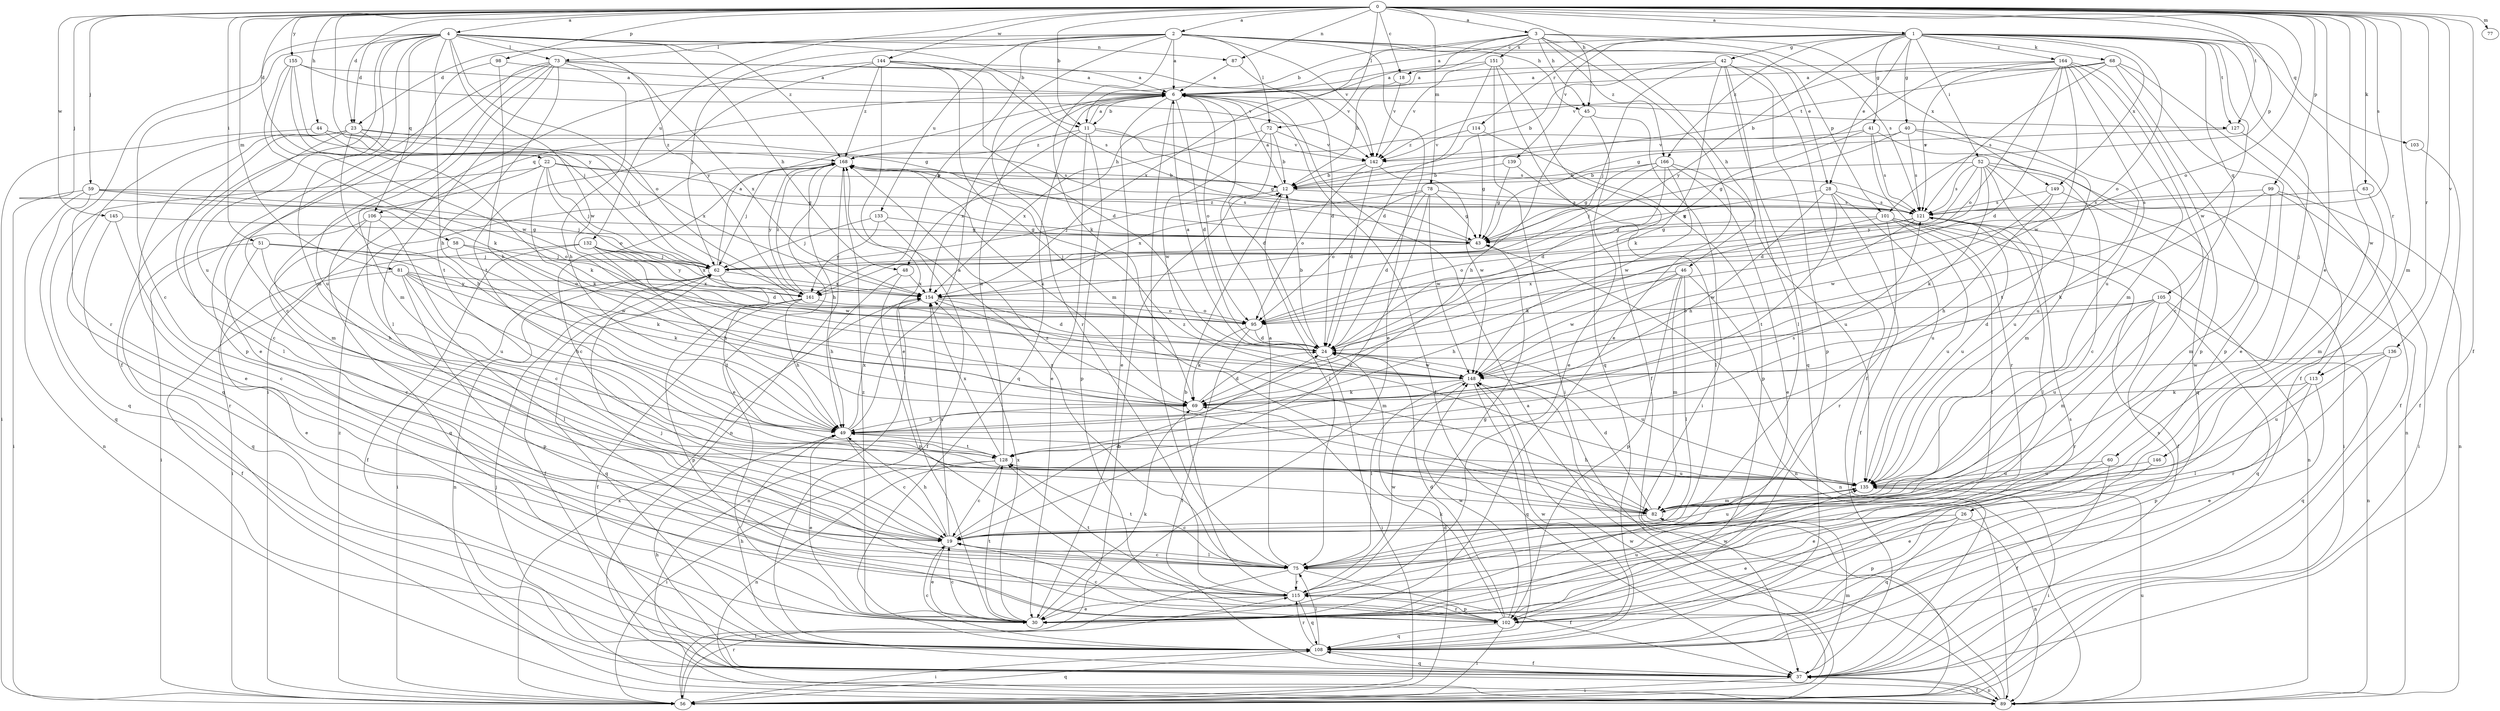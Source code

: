 strict digraph  {
0;
1;
2;
3;
4;
6;
11;
12;
18;
19;
22;
23;
24;
26;
28;
30;
37;
40;
41;
42;
43;
44;
45;
46;
48;
49;
51;
52;
56;
58;
59;
60;
62;
63;
68;
69;
72;
73;
75;
77;
78;
81;
82;
87;
89;
95;
98;
99;
101;
102;
103;
105;
106;
108;
113;
114;
115;
121;
127;
128;
132;
133;
135;
136;
139;
142;
144;
145;
146;
148;
149;
151;
154;
155;
161;
164;
166;
168;
0 -> 1  [label=a];
0 -> 2  [label=a];
0 -> 3  [label=a];
0 -> 4  [label=a];
0 -> 11  [label=b];
0 -> 18  [label=c];
0 -> 22  [label=d];
0 -> 23  [label=d];
0 -> 26  [label=e];
0 -> 37  [label=f];
0 -> 44  [label=h];
0 -> 45  [label=h];
0 -> 51  [label=i];
0 -> 58  [label=j];
0 -> 59  [label=j];
0 -> 63  [label=k];
0 -> 72  [label=l];
0 -> 77  [label=m];
0 -> 78  [label=m];
0 -> 81  [label=m];
0 -> 82  [label=m];
0 -> 87  [label=n];
0 -> 95  [label=o];
0 -> 98  [label=p];
0 -> 99  [label=p];
0 -> 101  [label=p];
0 -> 113  [label=r];
0 -> 121  [label=s];
0 -> 127  [label=t];
0 -> 132  [label=u];
0 -> 136  [label=v];
0 -> 144  [label=w];
0 -> 145  [label=w];
0 -> 146  [label=w];
0 -> 155  [label=y];
0 -> 161  [label=y];
1 -> 6  [label=a];
1 -> 28  [label=e];
1 -> 40  [label=g];
1 -> 41  [label=g];
1 -> 42  [label=g];
1 -> 52  [label=i];
1 -> 60  [label=j];
1 -> 68  [label=k];
1 -> 95  [label=o];
1 -> 103  [label=q];
1 -> 105  [label=q];
1 -> 113  [label=r];
1 -> 114  [label=r];
1 -> 127  [label=t];
1 -> 139  [label=v];
1 -> 148  [label=w];
1 -> 149  [label=x];
1 -> 161  [label=y];
1 -> 164  [label=z];
1 -> 166  [label=z];
2 -> 6  [label=a];
2 -> 23  [label=d];
2 -> 28  [label=e];
2 -> 30  [label=e];
2 -> 45  [label=h];
2 -> 62  [label=j];
2 -> 69  [label=k];
2 -> 72  [label=l];
2 -> 73  [label=l];
2 -> 101  [label=p];
2 -> 115  [label=r];
2 -> 133  [label=u];
2 -> 142  [label=v];
2 -> 161  [label=y];
3 -> 11  [label=b];
3 -> 18  [label=c];
3 -> 30  [label=e];
3 -> 45  [label=h];
3 -> 46  [label=h];
3 -> 48  [label=h];
3 -> 121  [label=s];
3 -> 149  [label=x];
3 -> 151  [label=x];
3 -> 154  [label=x];
3 -> 166  [label=z];
4 -> 11  [label=b];
4 -> 19  [label=c];
4 -> 23  [label=d];
4 -> 37  [label=f];
4 -> 48  [label=h];
4 -> 49  [label=h];
4 -> 73  [label=l];
4 -> 82  [label=m];
4 -> 87  [label=n];
4 -> 95  [label=o];
4 -> 106  [label=q];
4 -> 115  [label=r];
4 -> 135  [label=u];
4 -> 148  [label=w];
4 -> 161  [label=y];
4 -> 168  [label=z];
6 -> 11  [label=b];
6 -> 24  [label=d];
6 -> 30  [label=e];
6 -> 37  [label=f];
6 -> 75  [label=l];
6 -> 95  [label=o];
6 -> 106  [label=q];
6 -> 108  [label=q];
6 -> 127  [label=t];
11 -> 6  [label=a];
11 -> 30  [label=e];
11 -> 43  [label=g];
11 -> 102  [label=p];
11 -> 121  [label=s];
11 -> 154  [label=x];
11 -> 168  [label=z];
12 -> 6  [label=a];
12 -> 62  [label=j];
12 -> 75  [label=l];
12 -> 121  [label=s];
12 -> 168  [label=z];
18 -> 12  [label=b];
18 -> 142  [label=v];
19 -> 24  [label=d];
19 -> 30  [label=e];
19 -> 49  [label=h];
19 -> 75  [label=l];
19 -> 135  [label=u];
19 -> 154  [label=x];
22 -> 12  [label=b];
22 -> 43  [label=g];
22 -> 62  [label=j];
22 -> 69  [label=k];
22 -> 82  [label=m];
22 -> 95  [label=o];
22 -> 108  [label=q];
23 -> 19  [label=c];
23 -> 30  [label=e];
23 -> 49  [label=h];
23 -> 62  [label=j];
23 -> 75  [label=l];
23 -> 108  [label=q];
23 -> 142  [label=v];
23 -> 154  [label=x];
24 -> 6  [label=a];
24 -> 12  [label=b];
24 -> 56  [label=i];
24 -> 135  [label=u];
24 -> 148  [label=w];
26 -> 19  [label=c];
26 -> 30  [label=e];
26 -> 89  [label=n];
26 -> 102  [label=p];
26 -> 108  [label=q];
28 -> 37  [label=f];
28 -> 43  [label=g];
28 -> 49  [label=h];
28 -> 121  [label=s];
28 -> 128  [label=t];
28 -> 135  [label=u];
30 -> 19  [label=c];
30 -> 69  [label=k];
30 -> 128  [label=t];
30 -> 135  [label=u];
30 -> 154  [label=x];
30 -> 168  [label=z];
37 -> 49  [label=h];
37 -> 56  [label=i];
37 -> 82  [label=m];
37 -> 89  [label=n];
37 -> 108  [label=q];
40 -> 43  [label=g];
40 -> 121  [label=s];
40 -> 128  [label=t];
40 -> 135  [label=u];
40 -> 142  [label=v];
41 -> 108  [label=q];
41 -> 115  [label=r];
41 -> 121  [label=s];
41 -> 154  [label=x];
41 -> 168  [label=z];
42 -> 6  [label=a];
42 -> 12  [label=b];
42 -> 37  [label=f];
42 -> 62  [label=j];
42 -> 69  [label=k];
42 -> 75  [label=l];
42 -> 102  [label=p];
42 -> 108  [label=q];
43 -> 62  [label=j];
43 -> 89  [label=n];
43 -> 168  [label=z];
44 -> 56  [label=i];
44 -> 69  [label=k];
44 -> 121  [label=s];
44 -> 168  [label=z];
45 -> 30  [label=e];
45 -> 49  [label=h];
45 -> 56  [label=i];
46 -> 49  [label=h];
46 -> 75  [label=l];
46 -> 82  [label=m];
46 -> 89  [label=n];
46 -> 102  [label=p];
46 -> 148  [label=w];
46 -> 154  [label=x];
48 -> 49  [label=h];
48 -> 102  [label=p];
48 -> 154  [label=x];
49 -> 6  [label=a];
49 -> 19  [label=c];
49 -> 30  [label=e];
49 -> 128  [label=t];
49 -> 154  [label=x];
51 -> 30  [label=e];
51 -> 49  [label=h];
51 -> 62  [label=j];
51 -> 108  [label=q];
51 -> 148  [label=w];
52 -> 12  [label=b];
52 -> 19  [label=c];
52 -> 24  [label=d];
52 -> 69  [label=k];
52 -> 82  [label=m];
52 -> 89  [label=n];
52 -> 121  [label=s];
52 -> 135  [label=u];
52 -> 161  [label=y];
56 -> 12  [label=b];
56 -> 24  [label=d];
56 -> 108  [label=q];
56 -> 115  [label=r];
56 -> 148  [label=w];
56 -> 154  [label=x];
56 -> 168  [label=z];
58 -> 19  [label=c];
58 -> 62  [label=j];
58 -> 69  [label=k];
58 -> 95  [label=o];
59 -> 56  [label=i];
59 -> 62  [label=j];
59 -> 89  [label=n];
59 -> 95  [label=o];
59 -> 108  [label=q];
59 -> 121  [label=s];
60 -> 30  [label=e];
60 -> 37  [label=f];
60 -> 135  [label=u];
62 -> 6  [label=a];
62 -> 37  [label=f];
62 -> 56  [label=i];
62 -> 89  [label=n];
62 -> 128  [label=t];
62 -> 154  [label=x];
63 -> 82  [label=m];
63 -> 121  [label=s];
68 -> 6  [label=a];
68 -> 12  [label=b];
68 -> 30  [label=e];
68 -> 37  [label=f];
68 -> 102  [label=p];
68 -> 121  [label=s];
68 -> 142  [label=v];
69 -> 24  [label=d];
69 -> 49  [label=h];
72 -> 12  [label=b];
72 -> 24  [label=d];
72 -> 142  [label=v];
72 -> 148  [label=w];
72 -> 154  [label=x];
73 -> 6  [label=a];
73 -> 30  [label=e];
73 -> 49  [label=h];
73 -> 75  [label=l];
73 -> 82  [label=m];
73 -> 102  [label=p];
73 -> 128  [label=t];
73 -> 135  [label=u];
73 -> 142  [label=v];
73 -> 154  [label=x];
75 -> 6  [label=a];
75 -> 19  [label=c];
75 -> 37  [label=f];
75 -> 56  [label=i];
75 -> 115  [label=r];
75 -> 128  [label=t];
75 -> 168  [label=z];
78 -> 19  [label=c];
78 -> 24  [label=d];
78 -> 43  [label=g];
78 -> 95  [label=o];
78 -> 121  [label=s];
78 -> 148  [label=w];
78 -> 154  [label=x];
81 -> 37  [label=f];
81 -> 49  [label=h];
81 -> 69  [label=k];
81 -> 75  [label=l];
81 -> 102  [label=p];
81 -> 154  [label=x];
81 -> 161  [label=y];
82 -> 19  [label=c];
82 -> 24  [label=d];
82 -> 168  [label=z];
87 -> 6  [label=a];
87 -> 24  [label=d];
89 -> 6  [label=a];
89 -> 37  [label=f];
89 -> 62  [label=j];
89 -> 135  [label=u];
89 -> 148  [label=w];
95 -> 24  [label=d];
95 -> 37  [label=f];
95 -> 69  [label=k];
98 -> 6  [label=a];
98 -> 19  [label=c];
98 -> 49  [label=h];
99 -> 56  [label=i];
99 -> 69  [label=k];
99 -> 82  [label=m];
99 -> 89  [label=n];
99 -> 121  [label=s];
101 -> 37  [label=f];
101 -> 43  [label=g];
101 -> 69  [label=k];
101 -> 75  [label=l];
101 -> 89  [label=n];
101 -> 115  [label=r];
101 -> 135  [label=u];
102 -> 19  [label=c];
102 -> 24  [label=d];
102 -> 56  [label=i];
102 -> 69  [label=k];
102 -> 108  [label=q];
102 -> 115  [label=r];
102 -> 121  [label=s];
102 -> 148  [label=w];
103 -> 37  [label=f];
105 -> 24  [label=d];
105 -> 82  [label=m];
105 -> 89  [label=n];
105 -> 95  [label=o];
105 -> 108  [label=q];
105 -> 115  [label=r];
105 -> 135  [label=u];
106 -> 19  [label=c];
106 -> 43  [label=g];
106 -> 56  [label=i];
106 -> 108  [label=q];
106 -> 135  [label=u];
108 -> 19  [label=c];
108 -> 37  [label=f];
108 -> 49  [label=h];
108 -> 56  [label=i];
108 -> 75  [label=l];
108 -> 115  [label=r];
108 -> 121  [label=s];
108 -> 148  [label=w];
113 -> 30  [label=e];
113 -> 69  [label=k];
113 -> 75  [label=l];
113 -> 102  [label=p];
114 -> 43  [label=g];
114 -> 102  [label=p];
114 -> 142  [label=v];
115 -> 12  [label=b];
115 -> 30  [label=e];
115 -> 43  [label=g];
115 -> 62  [label=j];
115 -> 102  [label=p];
115 -> 108  [label=q];
115 -> 128  [label=t];
115 -> 148  [label=w];
121 -> 43  [label=g];
121 -> 75  [label=l];
121 -> 95  [label=o];
121 -> 135  [label=u];
121 -> 148  [label=w];
127 -> 37  [label=f];
127 -> 142  [label=v];
128 -> 6  [label=a];
128 -> 19  [label=c];
128 -> 56  [label=i];
128 -> 89  [label=n];
128 -> 121  [label=s];
128 -> 135  [label=u];
128 -> 154  [label=x];
132 -> 24  [label=d];
132 -> 37  [label=f];
132 -> 49  [label=h];
132 -> 56  [label=i];
132 -> 62  [label=j];
132 -> 148  [label=w];
132 -> 154  [label=x];
132 -> 161  [label=y];
133 -> 37  [label=f];
133 -> 43  [label=g];
133 -> 62  [label=j];
133 -> 161  [label=y];
135 -> 49  [label=h];
135 -> 56  [label=i];
135 -> 82  [label=m];
135 -> 168  [label=z];
136 -> 108  [label=q];
136 -> 115  [label=r];
136 -> 135  [label=u];
136 -> 148  [label=w];
139 -> 12  [label=b];
139 -> 43  [label=g];
139 -> 75  [label=l];
142 -> 12  [label=b];
142 -> 24  [label=d];
142 -> 95  [label=o];
142 -> 148  [label=w];
144 -> 6  [label=a];
144 -> 24  [label=d];
144 -> 30  [label=e];
144 -> 56  [label=i];
144 -> 82  [label=m];
144 -> 121  [label=s];
144 -> 128  [label=t];
144 -> 168  [label=z];
145 -> 19  [label=c];
145 -> 43  [label=g];
145 -> 115  [label=r];
146 -> 30  [label=e];
146 -> 135  [label=u];
148 -> 69  [label=k];
148 -> 75  [label=l];
148 -> 108  [label=q];
149 -> 49  [label=h];
149 -> 56  [label=i];
149 -> 121  [label=s];
149 -> 148  [label=w];
151 -> 6  [label=a];
151 -> 24  [label=d];
151 -> 37  [label=f];
151 -> 56  [label=i];
151 -> 108  [label=q];
151 -> 142  [label=v];
154 -> 24  [label=d];
154 -> 82  [label=m];
154 -> 89  [label=n];
154 -> 95  [label=o];
155 -> 6  [label=a];
155 -> 43  [label=g];
155 -> 62  [label=j];
155 -> 69  [label=k];
155 -> 142  [label=v];
155 -> 148  [label=w];
161 -> 37  [label=f];
161 -> 49  [label=h];
161 -> 95  [label=o];
161 -> 102  [label=p];
161 -> 108  [label=q];
161 -> 168  [label=z];
164 -> 6  [label=a];
164 -> 19  [label=c];
164 -> 24  [label=d];
164 -> 43  [label=g];
164 -> 82  [label=m];
164 -> 95  [label=o];
164 -> 102  [label=p];
164 -> 121  [label=s];
164 -> 135  [label=u];
164 -> 148  [label=w];
166 -> 12  [label=b];
166 -> 24  [label=d];
166 -> 30  [label=e];
166 -> 43  [label=g];
166 -> 62  [label=j];
166 -> 135  [label=u];
166 -> 148  [label=w];
168 -> 12  [label=b];
168 -> 19  [label=c];
168 -> 30  [label=e];
168 -> 49  [label=h];
168 -> 62  [label=j];
168 -> 69  [label=k];
168 -> 89  [label=n];
168 -> 161  [label=y];
}
